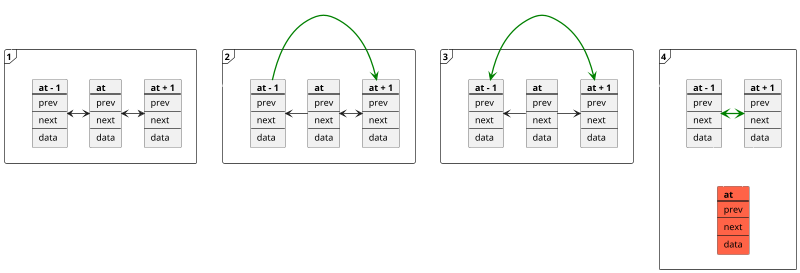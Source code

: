 @startuml

scale 800 width
frame "1" as first {
    card prev1 [
        <b>at - 1
        ====
        prev
        ----
        next
        ----
        data
    ]
    card current1 [
        <b>at
        ====
        prev
        ----
        next
        ----
        data
    ]
    card next1 [
        <b>at + 1
        ====
        prev
        ----
        next
        ----
        data
    ]
    prev1 <-r-> current1
    current1 <-r-> next1
}

frame "2" as second {
    card prev2 [
        <b>at - 1
        ====
        prev
        ----
        next
        ----
        data
    ]
    card current2 [
        <b>at
        ====
        prev
        ----
        next
        ----
        data
    ]
    card next2 [
        <b>at + 1
        ====
        prev
        ----
        next
        ----
        data
    ]
    prev2 <-r- current2
    current2 <-r-> next2
    prev2 -> next2 #line:green;line.bold
}

frame "3" as third {
    card prev3 [
        <b>at - 1
        ====
        prev
        ----
        next
        ----
        data
    ]
    card current3 [
        <b>at
        ====
        prev
        ----
        next
        ----
        data
    ]
    card next3 [
        <b>at + 1
        ====
        prev
        ----
        next
        ----
        data
    ]
    prev3 <-r- current3
    current3 -r-> next3
    prev3 <-> next3 #line:green;line.bold
}

frame "4" as fourth {
    card prev4 [
        <b>at - 1
        ====
        prev
        ----
        next
        ----
        data
    ]
    card current4 #tomato [
        <b>at
        ====
        prev
        ----
        next
        ----
        data
    ]
    card next4 [
        <b>at + 1
        ====
        prev
        ----
        next
        ----
        data
    ]
    
    prev4 -d- current4 #line:white
    current4 -u- next4 #line:white
    prev4 <-> next4 #line:green;line.bold
}

first -r- second #line:white
third -r- fourth #line:white

@enduml